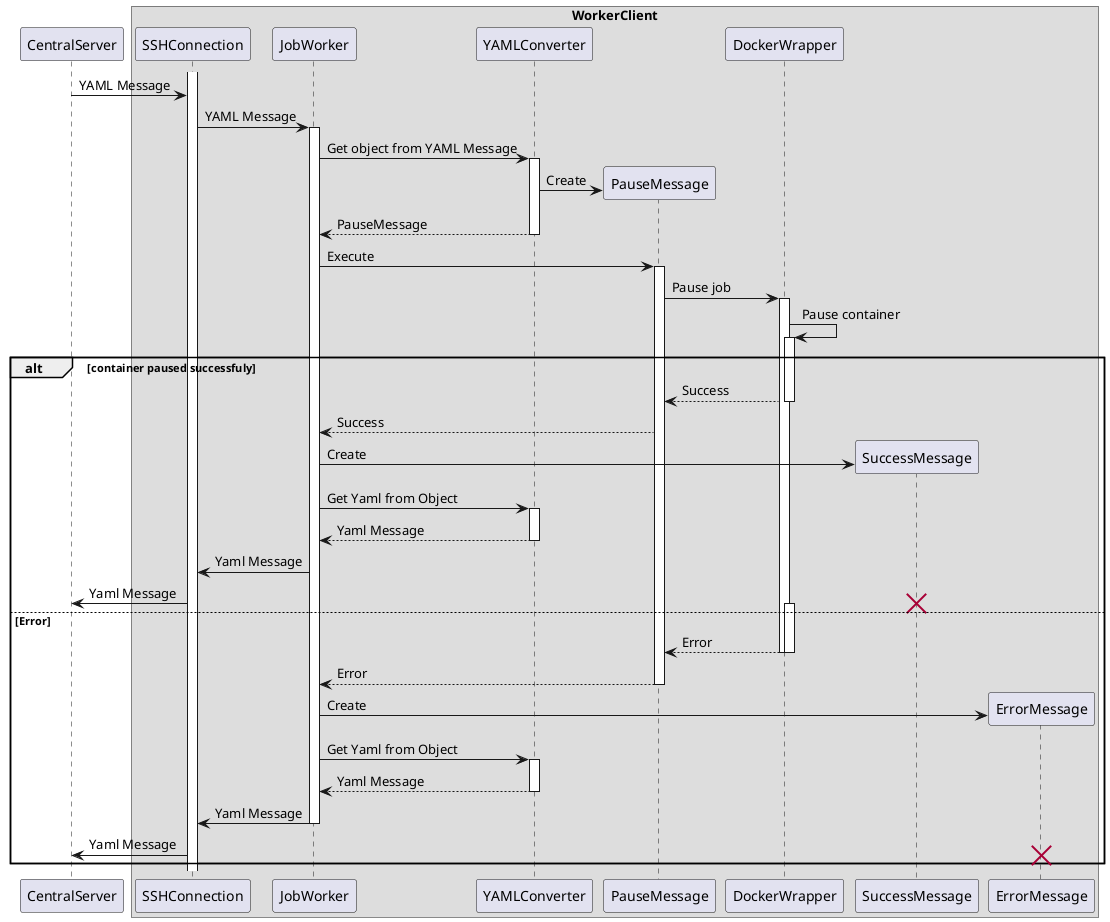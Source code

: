 @startuml

participant CentralServer

box WorkerClient
    participant SSHConnection
    participant JobWorker
    participant YAMLConverter
    participant PauseMessage
    participant DockerWrapper
    participant SuccessMessage
    participant ErrorMessage
end box

activate SSHConnection
CentralServer -> SSHConnection : YAML Message

SSHConnection -> JobWorker : YAML Message
activate JobWorker

JobWorker -> YAMLConverter ++: Get object from YAML Message
YAMLConverter -> PauseMessage ** : Create
JobWorker <-- YAMLConverter --: PauseMessage
JobWorker -> PauseMessage ++: Execute
PauseMessage -> DockerWrapper ++: Pause job
DockerWrapper -> DockerWrapper ++:  Pause container

alt container paused successfuly 

    PauseMessage <-- DockerWrapper : Success
    deactivate DockerWrapper

    JobWorker <-- PauseMessage: Success
    JobWorker -> SuccessMessage ** : Create

    JobWorker -> YAMLConverter ++: Get Yaml from Object
    JobWorker <-- YAMLConverter --: Yaml Message

    SSHConnection <- JobWorker : Yaml Message
    CentralServer <- SSHConnection : Yaml Message

    destroy SuccessMessage

else Error

    activate DockerWrapper
    PauseMessage <-- DockerWrapper : Error 
    deactivate DockerWrapper
    deactivate DockerWrapper

    JobWorker <-- PauseMessage: Error 
    deactivate PauseMessage
    
    JobWorker -> ErrorMessage **: Create 
    
    JobWorker -> YAMLConverter ++: Get Yaml from Object
    JobWorker <-- YAMLConverter --: Yaml Message
    
    SSHConnection <- JobWorker : Yaml Message
    deactivate JobWorker
    CentralServer <- SSHConnection : Yaml Message
    destroy ErrorMessage

end


@enduml
